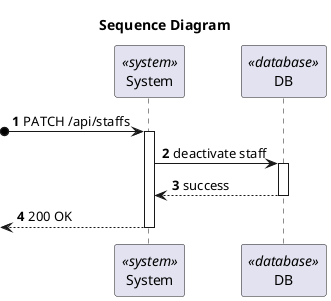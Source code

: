 @startuml process-view

autonumber
title Sequence Diagram

participant SYS as "System" <<system>>
participant DB as "DB" <<database>>


?o-> SYS : PATCH /api/staffs
activate SYS
SYS->DB : deactivate staff
activate DB
DB-->SYS: success
deactivate DB 
<-- SYS : 200 OK
deactivate SYS

@enduml